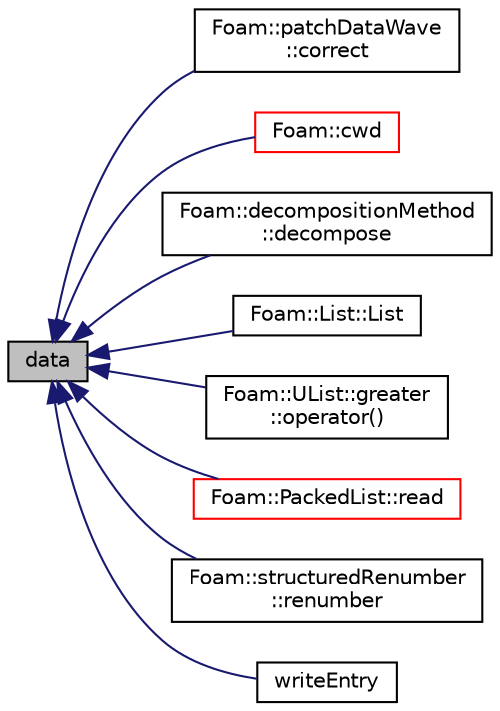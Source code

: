 digraph "data"
{
  bgcolor="transparent";
  edge [fontname="Helvetica",fontsize="10",labelfontname="Helvetica",labelfontsize="10"];
  node [fontname="Helvetica",fontsize="10",shape=record];
  rankdir="LR";
  Node1 [label="data",height=0.2,width=0.4,color="black", fillcolor="grey75", style="filled", fontcolor="black"];
  Node1 -> Node2 [dir="back",color="midnightblue",fontsize="10",style="solid",fontname="Helvetica"];
  Node2 [label="Foam::patchDataWave\l::correct",height=0.2,width=0.4,color="black",URL="$a01826.html#a3ae44b28050c3aa494c1d8e18cf618c1",tooltip="Correct for mesh geom/topo changes. "];
  Node1 -> Node3 [dir="back",color="midnightblue",fontsize="10",style="solid",fontname="Helvetica"];
  Node3 [label="Foam::cwd",height=0.2,width=0.4,color="red",URL="$a10979.html#a07e65e44305ffb6594966d3a53cb6272",tooltip="Return current working directory path name. "];
  Node1 -> Node4 [dir="back",color="midnightblue",fontsize="10",style="solid",fontname="Helvetica"];
  Node4 [label="Foam::decompositionMethod\l::decompose",height=0.2,width=0.4,color="black",URL="$a00512.html#a9e5348f6d62778dc2721d9646d92c3d2"];
  Node1 -> Node5 [dir="back",color="midnightblue",fontsize="10",style="solid",fontname="Helvetica"];
  Node5 [label="Foam::List::List",height=0.2,width=0.4,color="black",URL="$a01390.html#a14f9ee6bb196d1f585f55ea49dc15a0c",tooltip="Construct from Istream. "];
  Node1 -> Node6 [dir="back",color="midnightblue",fontsize="10",style="solid",fontname="Helvetica"];
  Node6 [label="Foam::UList::greater\l::operator()",height=0.2,width=0.4,color="black",URL="$a00960.html#a49202d8cfd6e19f3d43c028252050ed7"];
  Node1 -> Node7 [dir="back",color="midnightblue",fontsize="10",style="solid",fontname="Helvetica"];
  Node7 [label="Foam::PackedList::read",height=0.2,width=0.4,color="red",URL="$a01794.html#a223c472410515286cf5050b0b7b37396",tooltip="Clear list and read from stream. "];
  Node1 -> Node8 [dir="back",color="midnightblue",fontsize="10",style="solid",fontname="Helvetica"];
  Node8 [label="Foam::structuredRenumber\l::renumber",height=0.2,width=0.4,color="black",URL="$a02530.html#a8c8c314aed6bcca51f2e7ae9a90f1b82",tooltip="Return the order in which cells need to be visited, i.e. "];
  Node1 -> Node9 [dir="back",color="midnightblue",fontsize="10",style="solid",fontname="Helvetica"];
  Node9 [label="writeEntry",height=0.2,width=0.4,color="black",URL="$a02830.html#a7bd1878bce81bf4174dea56840d4a007",tooltip="Write the UList as a dictionary entry with keyword. "];
}
